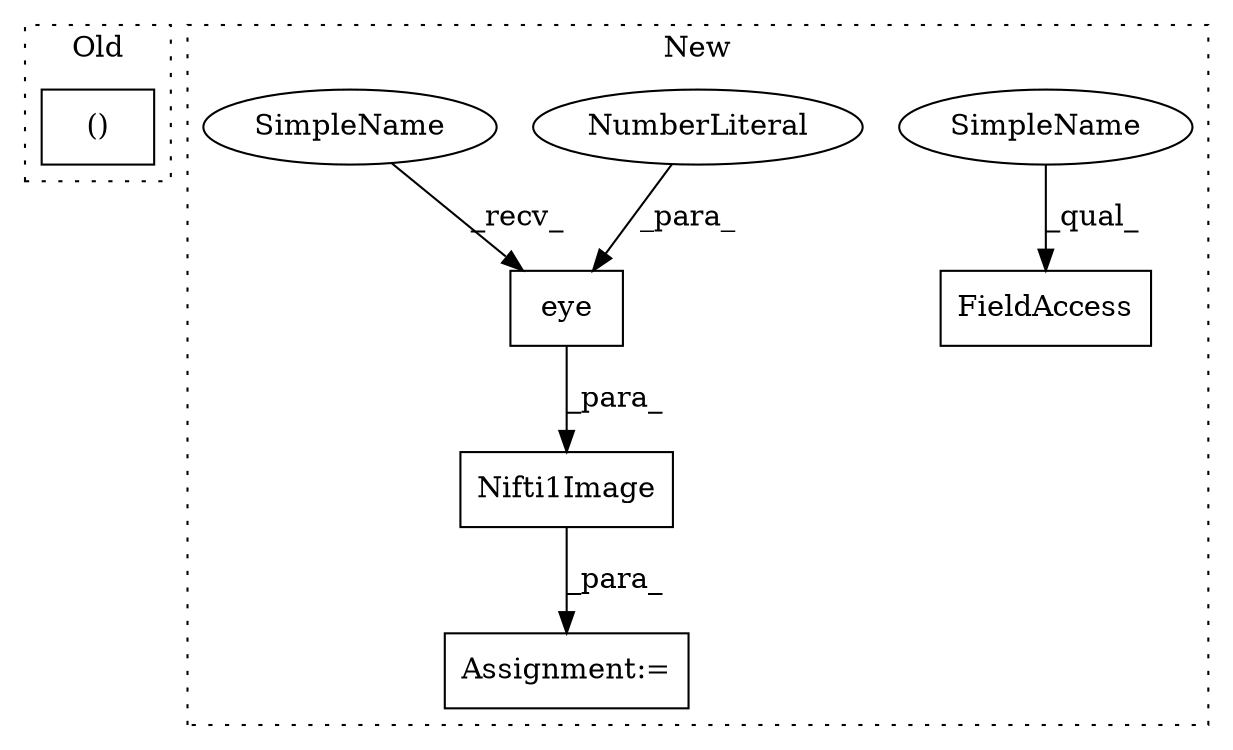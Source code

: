 digraph G {
subgraph cluster0 {
1 [label="()" a="106" s="3420" l="64" shape="box"];
label = "Old";
style="dotted";
}
subgraph cluster1 {
2 [label="Nifti1Image" a="32" s="4389,4436" l="12,1" shape="box"];
3 [label="Assignment:=" a="7" s="4380" l="1" shape="box"];
4 [label="eye" a="32" s="4002,4007" l="4,1" shape="box"];
5 [label="NumberLiteral" a="34" s="4006" l="1" shape="ellipse"];
6 [label="FieldAccess" a="22" s="4418" l="10" shape="box"];
7 [label="SimpleName" a="42" s="4418" l="5" shape="ellipse"];
8 [label="SimpleName" a="42" s="3996" l="5" shape="ellipse"];
label = "New";
style="dotted";
}
2 -> 3 [label="_para_"];
4 -> 2 [label="_para_"];
5 -> 4 [label="_para_"];
7 -> 6 [label="_qual_"];
8 -> 4 [label="_recv_"];
}